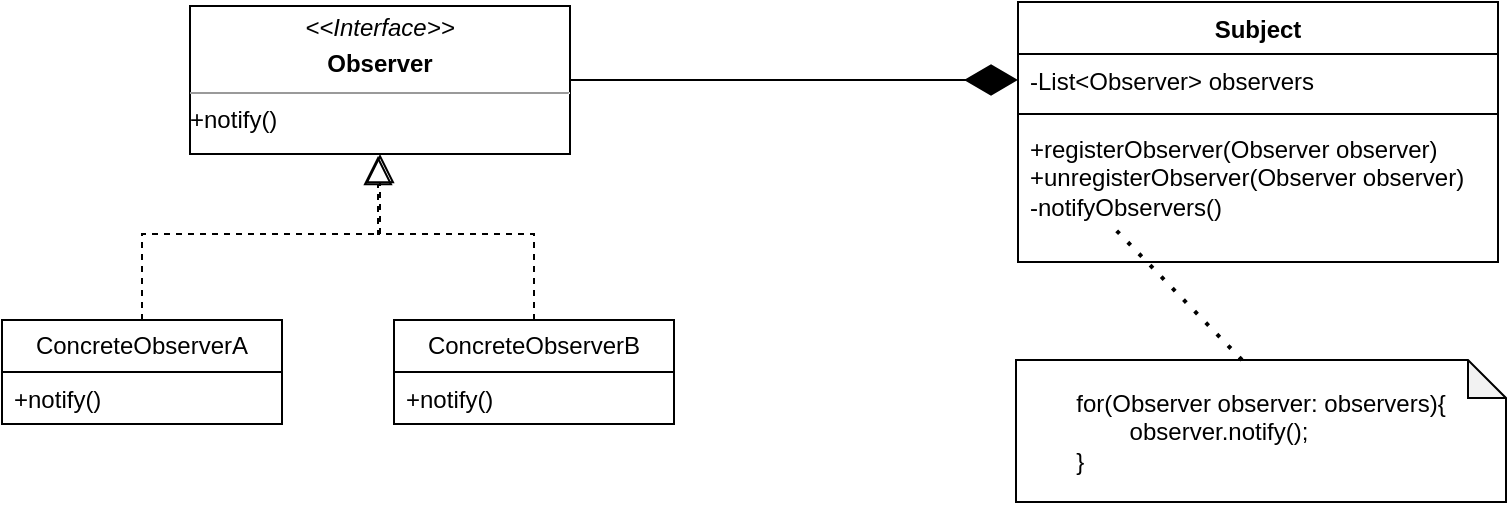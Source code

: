 <mxfile version="22.1.7" type="github">
  <diagram id="C5RBs43oDa-KdzZeNtuy" name="Page-1">
    <mxGraphModel dx="1436" dy="792" grid="0" gridSize="10" guides="1" tooltips="1" connect="1" arrows="1" fold="1" page="1" pageScale="1" pageWidth="827" pageHeight="1169" math="0" shadow="0">
      <root>
        <mxCell id="WIyWlLk6GJQsqaUBKTNV-0" />
        <mxCell id="WIyWlLk6GJQsqaUBKTNV-1" parent="WIyWlLk6GJQsqaUBKTNV-0" />
        <mxCell id="EkLO7HhcVaUaycBX5-_v-0" value="&lt;div&gt;Subject&lt;/div&gt;" style="swimlane;fontStyle=1;align=center;verticalAlign=top;childLayout=stackLayout;horizontal=1;startSize=26;horizontalStack=0;resizeParent=1;resizeParentMax=0;resizeLast=0;collapsible=1;marginBottom=0;whiteSpace=wrap;html=1;" vertex="1" parent="WIyWlLk6GJQsqaUBKTNV-1">
          <mxGeometry x="530" y="76" width="240" height="130" as="geometry" />
        </mxCell>
        <mxCell id="EkLO7HhcVaUaycBX5-_v-1" value="-List&amp;lt;Observer&amp;gt; observers" style="text;strokeColor=none;fillColor=none;align=left;verticalAlign=top;spacingLeft=4;spacingRight=4;overflow=hidden;rotatable=0;points=[[0,0.5],[1,0.5]];portConstraint=eastwest;whiteSpace=wrap;html=1;" vertex="1" parent="EkLO7HhcVaUaycBX5-_v-0">
          <mxGeometry y="26" width="240" height="26" as="geometry" />
        </mxCell>
        <mxCell id="EkLO7HhcVaUaycBX5-_v-2" value="" style="line;strokeWidth=1;fillColor=none;align=left;verticalAlign=middle;spacingTop=-1;spacingLeft=3;spacingRight=3;rotatable=0;labelPosition=right;points=[];portConstraint=eastwest;strokeColor=inherit;" vertex="1" parent="EkLO7HhcVaUaycBX5-_v-0">
          <mxGeometry y="52" width="240" height="8" as="geometry" />
        </mxCell>
        <mxCell id="EkLO7HhcVaUaycBX5-_v-3" value="&lt;div&gt;+registerObserver(Observer observer)&lt;/div&gt;&lt;div&gt;+unregisterObserver(Observer observer)&lt;/div&gt;&lt;div&gt;-notifyObservers()&lt;br&gt;&lt;/div&gt;" style="text;strokeColor=none;fillColor=none;align=left;verticalAlign=top;spacingLeft=4;spacingRight=4;overflow=hidden;rotatable=0;points=[[0,0.5],[1,0.5]];portConstraint=eastwest;whiteSpace=wrap;html=1;" vertex="1" parent="EkLO7HhcVaUaycBX5-_v-0">
          <mxGeometry y="60" width="240" height="70" as="geometry" />
        </mxCell>
        <mxCell id="EkLO7HhcVaUaycBX5-_v-5" value="&lt;div&gt;for(Observer observer: observers){&lt;/div&gt;&lt;div align=&quot;left&quot;&gt;&lt;span style=&quot;white-space: pre;&quot;&gt;&#x9;&lt;/span&gt;observer.notify();&lt;/div&gt;&lt;div align=&quot;left&quot;&gt;}&lt;br&gt;&lt;/div&gt;" style="shape=note;whiteSpace=wrap;html=1;backgroundOutline=1;darkOpacity=0.05;size=19;" vertex="1" parent="WIyWlLk6GJQsqaUBKTNV-1">
          <mxGeometry x="529" y="255" width="245" height="71" as="geometry" />
        </mxCell>
        <mxCell id="EkLO7HhcVaUaycBX5-_v-6" value="" style="endArrow=none;dashed=1;html=1;dashPattern=1 3;strokeWidth=2;rounded=0;exitX=0;exitY=0;exitDx=113;exitDy=0;exitPerimeter=0;entryX=0.2;entryY=0.757;entryDx=0;entryDy=0;entryPerimeter=0;" edge="1" parent="WIyWlLk6GJQsqaUBKTNV-1" source="EkLO7HhcVaUaycBX5-_v-5" target="EkLO7HhcVaUaycBX5-_v-3">
          <mxGeometry width="50" height="50" relative="1" as="geometry">
            <mxPoint x="409" y="262" as="sourcePoint" />
            <mxPoint x="459" y="212" as="targetPoint" />
          </mxGeometry>
        </mxCell>
        <mxCell id="EkLO7HhcVaUaycBX5-_v-7" value="&lt;p style=&quot;margin:0px;margin-top:4px;text-align:center;&quot;&gt;&lt;i&gt;&amp;lt;&amp;lt;Interface&amp;gt;&amp;gt;&lt;/i&gt;&lt;/p&gt;&lt;p style=&quot;margin:0px;margin-top:4px;text-align:center;&quot;&gt;&lt;b&gt;Observer&lt;/b&gt;&lt;br&gt;&lt;/p&gt;&lt;hr size=&quot;1&quot;&gt;+notify()" style="verticalAlign=top;align=left;overflow=fill;fontSize=12;fontFamily=Helvetica;html=1;whiteSpace=wrap;" vertex="1" parent="WIyWlLk6GJQsqaUBKTNV-1">
          <mxGeometry x="116" y="78" width="190" height="74" as="geometry" />
        </mxCell>
        <mxCell id="EkLO7HhcVaUaycBX5-_v-10" value="" style="endArrow=diamondThin;endFill=1;endSize=24;html=1;rounded=0;entryX=0;entryY=0.5;entryDx=0;entryDy=0;exitX=1;exitY=0.5;exitDx=0;exitDy=0;" edge="1" parent="WIyWlLk6GJQsqaUBKTNV-1" source="EkLO7HhcVaUaycBX5-_v-7" target="EkLO7HhcVaUaycBX5-_v-1">
          <mxGeometry width="160" relative="1" as="geometry">
            <mxPoint x="333.5" y="116" as="sourcePoint" />
            <mxPoint x="493.5" y="116" as="targetPoint" />
          </mxGeometry>
        </mxCell>
        <mxCell id="EkLO7HhcVaUaycBX5-_v-11" value="ConcreteObserverA" style="swimlane;fontStyle=0;childLayout=stackLayout;horizontal=1;startSize=26;fillColor=none;horizontalStack=0;resizeParent=1;resizeParentMax=0;resizeLast=0;collapsible=1;marginBottom=0;whiteSpace=wrap;html=1;" vertex="1" parent="WIyWlLk6GJQsqaUBKTNV-1">
          <mxGeometry x="22" y="235" width="140" height="52" as="geometry" />
        </mxCell>
        <mxCell id="EkLO7HhcVaUaycBX5-_v-12" value="+notify()" style="text;strokeColor=none;fillColor=none;align=left;verticalAlign=top;spacingLeft=4;spacingRight=4;overflow=hidden;rotatable=0;points=[[0,0.5],[1,0.5]];portConstraint=eastwest;whiteSpace=wrap;html=1;" vertex="1" parent="EkLO7HhcVaUaycBX5-_v-11">
          <mxGeometry y="26" width="140" height="26" as="geometry" />
        </mxCell>
        <mxCell id="EkLO7HhcVaUaycBX5-_v-15" value="ConcreteObserverB" style="swimlane;fontStyle=0;childLayout=stackLayout;horizontal=1;startSize=26;fillColor=none;horizontalStack=0;resizeParent=1;resizeParentMax=0;resizeLast=0;collapsible=1;marginBottom=0;whiteSpace=wrap;html=1;" vertex="1" parent="WIyWlLk6GJQsqaUBKTNV-1">
          <mxGeometry x="218" y="235" width="140" height="52" as="geometry" />
        </mxCell>
        <mxCell id="EkLO7HhcVaUaycBX5-_v-16" value="+notify()" style="text;strokeColor=none;fillColor=none;align=left;verticalAlign=top;spacingLeft=4;spacingRight=4;overflow=hidden;rotatable=0;points=[[0,0.5],[1,0.5]];portConstraint=eastwest;whiteSpace=wrap;html=1;" vertex="1" parent="EkLO7HhcVaUaycBX5-_v-15">
          <mxGeometry y="26" width="140" height="26" as="geometry" />
        </mxCell>
        <mxCell id="EkLO7HhcVaUaycBX5-_v-17" value="" style="endArrow=block;dashed=1;endFill=0;endSize=12;html=1;rounded=0;exitX=0.5;exitY=0;exitDx=0;exitDy=0;entryX=0.5;entryY=1;entryDx=0;entryDy=0;" edge="1" parent="WIyWlLk6GJQsqaUBKTNV-1" source="EkLO7HhcVaUaycBX5-_v-11" target="EkLO7HhcVaUaycBX5-_v-7">
          <mxGeometry width="160" relative="1" as="geometry">
            <mxPoint x="278" y="215" as="sourcePoint" />
            <mxPoint x="438" y="215" as="targetPoint" />
            <Array as="points">
              <mxPoint x="92" y="192" />
              <mxPoint x="211" y="192" />
            </Array>
          </mxGeometry>
        </mxCell>
        <mxCell id="EkLO7HhcVaUaycBX5-_v-18" value="" style="endArrow=block;dashed=1;endFill=0;endSize=12;html=1;rounded=0;exitX=0.5;exitY=0;exitDx=0;exitDy=0;" edge="1" parent="WIyWlLk6GJQsqaUBKTNV-1" source="EkLO7HhcVaUaycBX5-_v-15">
          <mxGeometry width="160" relative="1" as="geometry">
            <mxPoint x="102" y="245" as="sourcePoint" />
            <mxPoint x="210" y="153" as="targetPoint" />
            <Array as="points">
              <mxPoint x="288" y="192" />
              <mxPoint x="210" y="192" />
            </Array>
          </mxGeometry>
        </mxCell>
      </root>
    </mxGraphModel>
  </diagram>
</mxfile>

